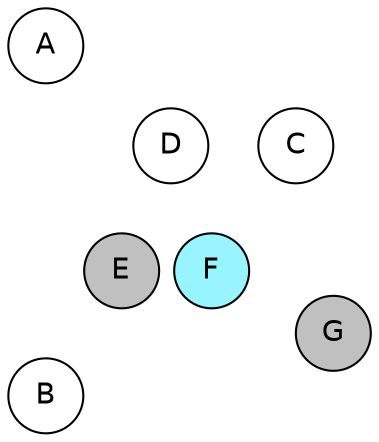 
graph {

layout = circo;
mindist = .1

node [shape = circle, fontname = Helvetica, margin = 0, style = filled]
edge [style=invis]

subgraph 1 {
	E -- F -- F# -- G -- G# -- A -- A# -- B -- C -- C# -- D -- D# -- E
}

C [fillcolor = white];
C# [fillcolor = gray];
D [fillcolor = white];
D# [fillcolor = gray];
E [fillcolor = gray];
F [fillcolor = cadetblue1];
F# [fillcolor = white];
G [fillcolor = gray];
G# [fillcolor = white];
A [fillcolor = white];
A# [fillcolor = gray];
B [fillcolor = white];
}
